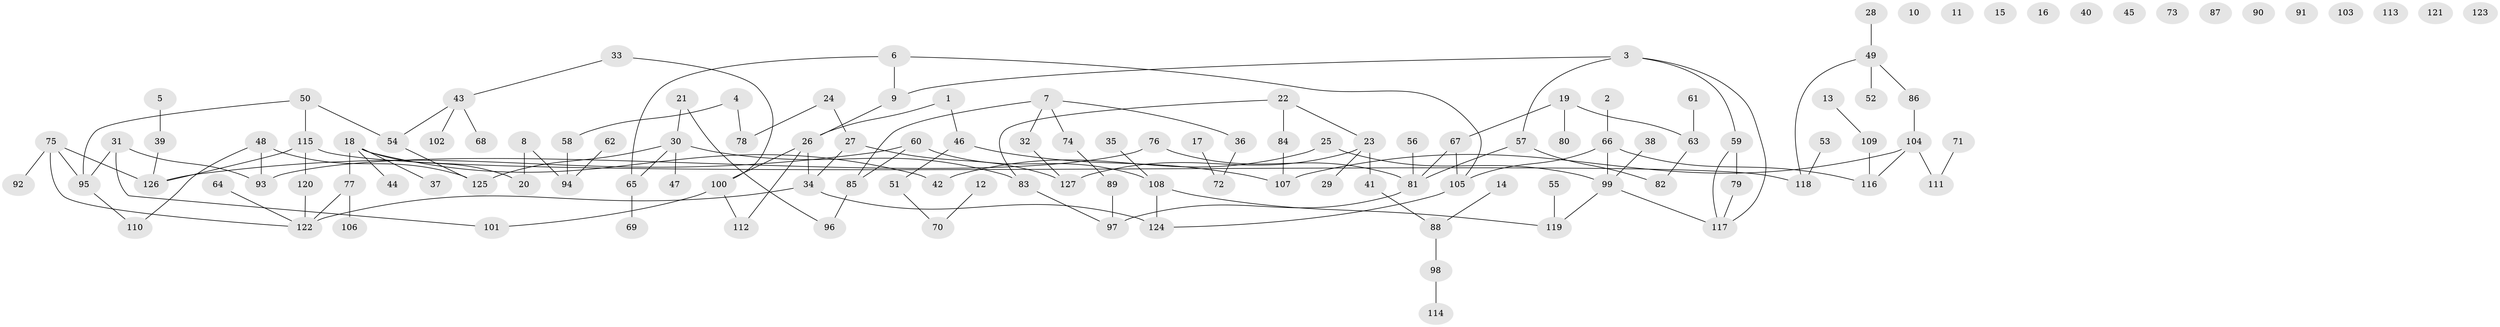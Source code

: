 // coarse degree distribution, {3: 0.2, 2: 0.24, 4: 0.2, 1: 0.22, 5: 0.08, 6: 0.04, 7: 0.02}
// Generated by graph-tools (version 1.1) at 2025/35/03/04/25 23:35:45]
// undirected, 127 vertices, 139 edges
graph export_dot {
  node [color=gray90,style=filled];
  1;
  2;
  3;
  4;
  5;
  6;
  7;
  8;
  9;
  10;
  11;
  12;
  13;
  14;
  15;
  16;
  17;
  18;
  19;
  20;
  21;
  22;
  23;
  24;
  25;
  26;
  27;
  28;
  29;
  30;
  31;
  32;
  33;
  34;
  35;
  36;
  37;
  38;
  39;
  40;
  41;
  42;
  43;
  44;
  45;
  46;
  47;
  48;
  49;
  50;
  51;
  52;
  53;
  54;
  55;
  56;
  57;
  58;
  59;
  60;
  61;
  62;
  63;
  64;
  65;
  66;
  67;
  68;
  69;
  70;
  71;
  72;
  73;
  74;
  75;
  76;
  77;
  78;
  79;
  80;
  81;
  82;
  83;
  84;
  85;
  86;
  87;
  88;
  89;
  90;
  91;
  92;
  93;
  94;
  95;
  96;
  97;
  98;
  99;
  100;
  101;
  102;
  103;
  104;
  105;
  106;
  107;
  108;
  109;
  110;
  111;
  112;
  113;
  114;
  115;
  116;
  117;
  118;
  119;
  120;
  121;
  122;
  123;
  124;
  125;
  126;
  127;
  1 -- 26;
  1 -- 46;
  2 -- 66;
  3 -- 9;
  3 -- 57;
  3 -- 59;
  3 -- 117;
  4 -- 58;
  4 -- 78;
  5 -- 39;
  6 -- 9;
  6 -- 65;
  6 -- 105;
  7 -- 32;
  7 -- 36;
  7 -- 74;
  7 -- 85;
  8 -- 20;
  8 -- 94;
  9 -- 26;
  12 -- 70;
  13 -- 109;
  14 -- 88;
  17 -- 72;
  18 -- 20;
  18 -- 37;
  18 -- 42;
  18 -- 44;
  18 -- 77;
  19 -- 63;
  19 -- 67;
  19 -- 80;
  21 -- 30;
  21 -- 96;
  22 -- 23;
  22 -- 83;
  22 -- 84;
  23 -- 29;
  23 -- 41;
  23 -- 127;
  24 -- 27;
  24 -- 78;
  25 -- 42;
  25 -- 99;
  26 -- 34;
  26 -- 100;
  26 -- 112;
  27 -- 34;
  27 -- 127;
  28 -- 49;
  30 -- 47;
  30 -- 65;
  30 -- 83;
  30 -- 125;
  31 -- 93;
  31 -- 95;
  31 -- 101;
  32 -- 127;
  33 -- 43;
  33 -- 100;
  34 -- 122;
  34 -- 124;
  35 -- 108;
  36 -- 72;
  38 -- 99;
  39 -- 126;
  41 -- 88;
  43 -- 54;
  43 -- 68;
  43 -- 102;
  46 -- 51;
  46 -- 107;
  48 -- 93;
  48 -- 110;
  48 -- 125;
  49 -- 52;
  49 -- 86;
  49 -- 118;
  50 -- 54;
  50 -- 95;
  50 -- 115;
  51 -- 70;
  53 -- 118;
  54 -- 125;
  55 -- 119;
  56 -- 81;
  57 -- 81;
  57 -- 82;
  58 -- 94;
  59 -- 79;
  59 -- 117;
  60 -- 85;
  60 -- 108;
  60 -- 126;
  61 -- 63;
  62 -- 94;
  63 -- 82;
  64 -- 122;
  65 -- 69;
  66 -- 99;
  66 -- 105;
  66 -- 116;
  67 -- 81;
  67 -- 105;
  71 -- 111;
  74 -- 89;
  75 -- 92;
  75 -- 95;
  75 -- 122;
  75 -- 126;
  76 -- 81;
  76 -- 93;
  77 -- 106;
  77 -- 122;
  79 -- 117;
  81 -- 97;
  83 -- 97;
  84 -- 107;
  85 -- 96;
  86 -- 104;
  88 -- 98;
  89 -- 97;
  95 -- 110;
  98 -- 114;
  99 -- 117;
  99 -- 119;
  100 -- 101;
  100 -- 112;
  104 -- 107;
  104 -- 111;
  104 -- 116;
  105 -- 124;
  108 -- 119;
  108 -- 124;
  109 -- 116;
  115 -- 118;
  115 -- 120;
  115 -- 126;
  120 -- 122;
}
